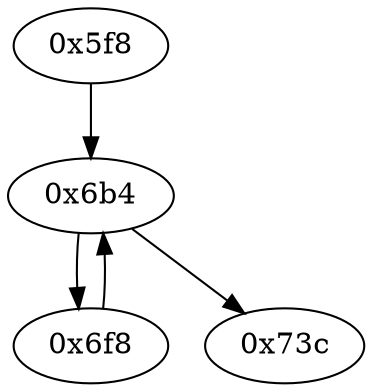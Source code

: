 strict digraph "" {
	graph ["edge"="{}",
		file="/Users/mark/Documents//论文//第二篇论文//2018-08-24交论文后的备份/2019/CFG/small-programs/1b-1-1-1-1-gtsum127-1-0-1/\
1528_recovered.dot",
		"graph"="{u'file': u'/Users/mark/Documents//\u8bba\u6587//\u7b2c\u4e8c\u7bc7\u8bba\u6587//2018-08-24\u4ea4\u8bba\u6587\u540e\u7684\u5907\u4efd/\
2019/CFG/small-programs/1b-1-1-1-1-gtsum127-1-0-1/1528_recovered.dot'}",
		"node"="{u'opcode': u''}"
	];
	"0x6b4"	 [opcode="[u'str', u'str', u'ldr', u'ldrb', u'ldr', u'ldr', u'ldr', u'cmp', u'mov', u'b']"];
	"0x6f8"	 [opcode="[u'ldr', u'ldr', u'add', u'str', u'ldr', u'b']"];
	"0x6b4" -> "0x6f8";
	"0x73c"	 [opcode="[u'ldr', u'mov', u'bl', u'ldr', u'b']"];
	"0x6b4" -> "0x73c";
	"0x6f8" -> "0x6b4";
	"0x5f8"	 [opcode="[u'push', u'add', u'sub', u'mov', u'ldr', u'ldr', u'ldr', u'add', u'b']"];
	"0x5f8" -> "0x6b4";
}
